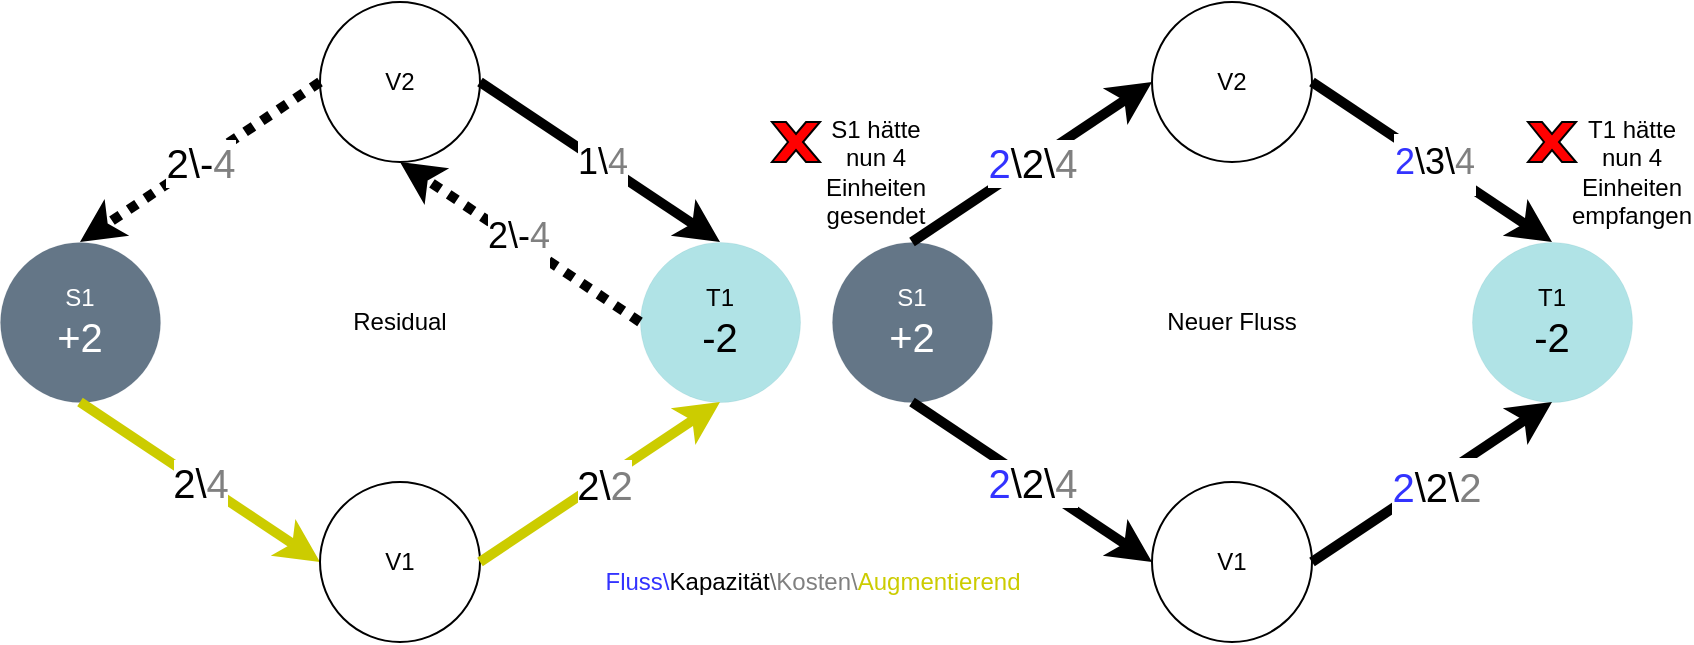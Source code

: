 <mxfile version="18.0.6" type="device"><diagram id="-SjUm3OalMksJXQ8pz4z" name="Page-1"><mxGraphModel dx="1182" dy="675" grid="1" gridSize="10" guides="1" tooltips="1" connect="1" arrows="1" fold="1" page="1" pageScale="1" pageWidth="827" pageHeight="1169" math="0" shadow="0"><root><mxCell id="0"/><mxCell id="1" parent="0"/><mxCell id="XBDaup20J-ym8FL4rAQo-17" value="V2" style="ellipse;whiteSpace=wrap;html=1;aspect=fixed;" vertex="1" parent="1"><mxGeometry x="590" y="10" width="80" height="80" as="geometry"/></mxCell><mxCell id="XBDaup20J-ym8FL4rAQo-18" value="&lt;div&gt;T1&lt;br&gt;&lt;/div&gt;&lt;div style=&quot;font-size: 20px;&quot;&gt;-&lt;font style=&quot;font-size: 20px;&quot;&gt;2&lt;/font&gt;&lt;br&gt;&lt;/div&gt;" style="ellipse;whiteSpace=wrap;html=1;aspect=fixed;strokeWidth=0;fillColor=#b0e3e6;strokeColor=#0e8088;" vertex="1" parent="1"><mxGeometry x="750" y="130" width="80" height="80" as="geometry"/></mxCell><mxCell id="XBDaup20J-ym8FL4rAQo-19" value="&lt;font color=&quot;#000000&quot;&gt;&lt;font color=&quot;#3333ff&quot;&gt;Fluss\&lt;/font&gt;Kapazität&lt;/font&gt;\&lt;font color=&quot;#808080&quot;&gt;Kosten\&lt;/font&gt;&lt;span style=&quot;color: rgb(204, 204, 0);&quot;&gt;Augmentierend&lt;/span&gt;" style="text;html=1;align=center;verticalAlign=middle;resizable=0;points=[];autosize=1;strokeColor=none;fillColor=none;fontColor=#666666;" vertex="1" parent="1"><mxGeometry x="310" y="290" width="220" height="20" as="geometry"/></mxCell><mxCell id="XBDaup20J-ym8FL4rAQo-20" value="&lt;div&gt;S1&lt;/div&gt;&lt;font style=&quot;font-size: 20px;&quot;&gt;+2&lt;/font&gt;" style="ellipse;whiteSpace=wrap;html=1;aspect=fixed;strokeWidth=0;fillColor=#647687;strokeColor=#314354;fontColor=#ffffff;" vertex="1" parent="1"><mxGeometry x="430" y="130" width="80" height="80" as="geometry"/></mxCell><mxCell id="XBDaup20J-ym8FL4rAQo-21" value="&lt;font color=&quot;#3333ff&quot;&gt;2&lt;/font&gt;\2\&lt;font color=&quot;#808080&quot;&gt;4&lt;/font&gt;" style="endArrow=classic;html=1;rounded=0;sketch=0;fontSize=20;strokeColor=default;strokeWidth=5;jumpStyle=none;entryX=0;entryY=0.5;entryDx=0;entryDy=0;exitX=0.5;exitY=0;exitDx=0;exitDy=0;" edge="1" parent="1" source="XBDaup20J-ym8FL4rAQo-20" target="XBDaup20J-ym8FL4rAQo-17"><mxGeometry width="50" height="50" relative="1" as="geometry"><mxPoint x="360" y="340" as="sourcePoint"/><mxPoint x="410" y="290" as="targetPoint"/></mxGeometry></mxCell><mxCell id="XBDaup20J-ym8FL4rAQo-22" value="&lt;font color=&quot;#3333ff&quot;&gt;2&lt;/font&gt;\2\&lt;font color=&quot;#808080&quot;&gt;4&lt;/font&gt;" style="endArrow=classic;html=1;rounded=0;sketch=0;fontSize=20;strokeColor=default;strokeWidth=5;jumpStyle=none;entryX=0;entryY=0.5;entryDx=0;entryDy=0;exitX=0.5;exitY=1;exitDx=0;exitDy=0;" edge="1" parent="1" source="XBDaup20J-ym8FL4rAQo-20" target="XBDaup20J-ym8FL4rAQo-23"><mxGeometry width="50" height="50" relative="1" as="geometry"><mxPoint x="540" y="410" as="sourcePoint"/><mxPoint x="590" y="360" as="targetPoint"/></mxGeometry></mxCell><mxCell id="XBDaup20J-ym8FL4rAQo-23" value="V1" style="ellipse;whiteSpace=wrap;html=1;aspect=fixed;strokeWidth=1;" vertex="1" parent="1"><mxGeometry x="590" y="250" width="80" height="80" as="geometry"/></mxCell><mxCell id="XBDaup20J-ym8FL4rAQo-24" value="&lt;p style=&quot;line-height: 0.2;&quot;&gt;&lt;br&gt;&lt;font style=&quot;font-family: Helvetica; font-size: 18px; font-style: normal; font-variant-ligatures: normal; font-variant-caps: normal; font-weight: 400; letter-spacing: normal; orphans: 2; text-align: center; text-indent: 0px; text-transform: none; widows: 2; word-spacing: 0px; -webkit-text-stroke-width: 0px; text-decoration-thickness: initial; text-decoration-style: initial; text-decoration-color: initial;&quot; color=&quot;#3333ff&quot;&gt;2&lt;/font&gt;&lt;span style=&quot;color: rgb(0, 0, 0); font-family: Helvetica; font-size: 18px; font-style: normal; font-variant-ligatures: normal; font-variant-caps: normal; font-weight: 400; letter-spacing: normal; orphans: 2; text-align: center; text-indent: 0px; text-transform: none; widows: 2; word-spacing: 0px; -webkit-text-stroke-width: 0px; background-color: rgb(255, 255, 255); text-decoration-thickness: initial; text-decoration-style: initial; text-decoration-color: initial; float: none; display: inline !important;&quot;&gt;\3\&lt;/span&gt;&lt;font style=&quot;font-family: Helvetica; font-size: 18px; font-style: normal; font-variant-ligatures: normal; font-variant-caps: normal; font-weight: 400; letter-spacing: normal; orphans: 2; text-align: center; text-indent: 0px; text-transform: none; widows: 2; word-spacing: 0px; -webkit-text-stroke-width: 0px; text-decoration-thickness: initial; text-decoration-style: initial; text-decoration-color: initial;&quot; color=&quot;#808080&quot;&gt;4&lt;/font&gt;&lt;br&gt;&lt;br&gt;&lt;/p&gt;" style="endArrow=classic;html=1;rounded=0;entryX=0.5;entryY=0;entryDx=0;entryDy=0;strokeWidth=5;exitX=1;exitY=0.5;exitDx=0;exitDy=0;" edge="1" parent="1" source="XBDaup20J-ym8FL4rAQo-17" target="XBDaup20J-ym8FL4rAQo-18"><mxGeometry x="0.016" width="50" height="50" relative="1" as="geometry"><mxPoint x="700" y="110" as="sourcePoint"/><mxPoint x="750" y="60" as="targetPoint"/><Array as="points"/><mxPoint as="offset"/></mxGeometry></mxCell><mxCell id="XBDaup20J-ym8FL4rAQo-25" value="&lt;p style=&quot;line-height: 0.2;&quot;&gt;&lt;br&gt;&lt;span style=&quot;font-family: Helvetica; font-size: 20px; font-style: normal; font-variant-ligatures: normal; font-variant-caps: normal; font-weight: 400; letter-spacing: normal; orphans: 2; text-align: center; text-indent: 0px; text-transform: none; widows: 2; word-spacing: 0px; -webkit-text-stroke-width: 0px; background-color: rgb(255, 255, 255); text-decoration-thickness: initial; text-decoration-style: initial; text-decoration-color: initial; float: none; display: inline !important;&quot;&gt;&lt;font color=&quot;#3333ff&quot;&gt;2&lt;/font&gt;&lt;/span&gt;&lt;span style=&quot;color: rgb(0, 0, 0); font-family: Helvetica; font-size: 20px; font-style: normal; font-variant-ligatures: normal; font-variant-caps: normal; font-weight: 400; letter-spacing: normal; orphans: 2; text-align: center; text-indent: 0px; text-transform: none; widows: 2; word-spacing: 0px; -webkit-text-stroke-width: 0px; background-color: rgb(255, 255, 255); text-decoration-thickness: initial; text-decoration-style: initial; text-decoration-color: initial; float: none; display: inline !important;&quot;&gt;\2\&lt;/span&gt;&lt;font style=&quot;font-family: Helvetica; font-size: 20px; font-style: normal; font-variant-ligatures: normal; font-variant-caps: normal; font-weight: 400; letter-spacing: normal; orphans: 2; text-align: center; text-indent: 0px; text-transform: none; widows: 2; word-spacing: 0px; -webkit-text-stroke-width: 0px; text-decoration-thickness: initial; text-decoration-style: initial; text-decoration-color: initial;&quot; color=&quot;#808080&quot;&gt;2&lt;/font&gt;&lt;br&gt;&lt;br&gt;&lt;/p&gt;" style="endArrow=classic;html=1;rounded=0;strokeWidth=5;exitX=1;exitY=0.5;exitDx=0;exitDy=0;entryX=0.5;entryY=1;entryDx=0;entryDy=0;" edge="1" parent="1" source="XBDaup20J-ym8FL4rAQo-23" target="XBDaup20J-ym8FL4rAQo-18"><mxGeometry x="-0.022" y="-4" width="50" height="50" relative="1" as="geometry"><mxPoint x="700" y="120" as="sourcePoint"/><mxPoint x="750" y="70" as="targetPoint"/><mxPoint x="1" as="offset"/></mxGeometry></mxCell><mxCell id="XBDaup20J-ym8FL4rAQo-26" value="V2" style="ellipse;whiteSpace=wrap;html=1;aspect=fixed;" vertex="1" parent="1"><mxGeometry x="174" y="10" width="80" height="80" as="geometry"/></mxCell><mxCell id="XBDaup20J-ym8FL4rAQo-27" value="&lt;div&gt;T1&lt;br&gt;&lt;/div&gt;&lt;div style=&quot;font-size: 20px;&quot;&gt;-&lt;font style=&quot;font-size: 20px;&quot;&gt;2&lt;/font&gt;&lt;br&gt;&lt;/div&gt;" style="ellipse;whiteSpace=wrap;html=1;aspect=fixed;strokeWidth=0;fillColor=#b0e3e6;strokeColor=#0e8088;" vertex="1" parent="1"><mxGeometry x="334" y="130" width="80" height="80" as="geometry"/></mxCell><mxCell id="XBDaup20J-ym8FL4rAQo-28" value="&lt;div&gt;S1&lt;/div&gt;&lt;font style=&quot;font-size: 20px;&quot;&gt;+2&lt;/font&gt;" style="ellipse;whiteSpace=wrap;html=1;aspect=fixed;strokeWidth=0;fillColor=#647687;strokeColor=#314354;fontColor=#ffffff;" vertex="1" parent="1"><mxGeometry x="14" y="130" width="80" height="80" as="geometry"/></mxCell><mxCell id="XBDaup20J-ym8FL4rAQo-29" value="2\-&lt;font color=&quot;#808080&quot;&gt;4&lt;/font&gt;" style="endArrow=classic;html=1;rounded=0;sketch=0;fontSize=20;strokeColor=default;strokeWidth=5;jumpStyle=none;entryX=0.5;entryY=0;entryDx=0;entryDy=0;exitX=0;exitY=0.5;exitDx=0;exitDy=0;dashed=1;dashPattern=1 1;" edge="1" parent="1" source="XBDaup20J-ym8FL4rAQo-26" target="XBDaup20J-ym8FL4rAQo-28"><mxGeometry width="50" height="50" relative="1" as="geometry"><mxPoint x="194" y="160" as="sourcePoint"/><mxPoint x="124" y="30" as="targetPoint"/></mxGeometry></mxCell><mxCell id="XBDaup20J-ym8FL4rAQo-30" value="2\&lt;font color=&quot;#808080&quot;&gt;4&lt;/font&gt;" style="endArrow=classic;html=1;rounded=0;sketch=0;fontSize=20;strokeColor=#CCCC00;strokeWidth=5;jumpStyle=none;entryX=0;entryY=0.5;entryDx=0;entryDy=0;exitX=0.5;exitY=1;exitDx=0;exitDy=0;" edge="1" parent="1" source="XBDaup20J-ym8FL4rAQo-28" target="XBDaup20J-ym8FL4rAQo-31"><mxGeometry width="50" height="50" relative="1" as="geometry"><mxPoint x="124" y="410" as="sourcePoint"/><mxPoint x="174" y="360" as="targetPoint"/></mxGeometry></mxCell><mxCell id="XBDaup20J-ym8FL4rAQo-31" value="V1" style="ellipse;whiteSpace=wrap;html=1;aspect=fixed;strokeWidth=1;" vertex="1" parent="1"><mxGeometry x="174" y="250" width="80" height="80" as="geometry"/></mxCell><mxCell id="XBDaup20J-ym8FL4rAQo-32" value="&lt;p style=&quot;line-height: 0.2;&quot;&gt;&lt;br&gt;&lt;span style=&quot;color: rgb(0, 0, 0); font-family: Helvetica; font-size: 18px; font-style: normal; font-variant-ligatures: normal; font-variant-caps: normal; font-weight: 400; letter-spacing: normal; orphans: 2; text-align: center; text-indent: 0px; text-transform: none; widows: 2; word-spacing: 0px; -webkit-text-stroke-width: 0px; background-color: rgb(255, 255, 255); text-decoration-thickness: initial; text-decoration-style: initial; text-decoration-color: initial; float: none; display: inline !important;&quot;&gt;1\&lt;/span&gt;&lt;font style=&quot;font-family: Helvetica; font-size: 18px; font-style: normal; font-variant-ligatures: normal; font-variant-caps: normal; font-weight: 400; letter-spacing: normal; orphans: 2; text-align: center; text-indent: 0px; text-transform: none; widows: 2; word-spacing: 0px; -webkit-text-stroke-width: 0px; text-decoration-thickness: initial; text-decoration-style: initial; text-decoration-color: initial;&quot; color=&quot;#808080&quot;&gt;4&lt;/font&gt;&lt;br&gt;&lt;br&gt;&lt;/p&gt;" style="endArrow=classic;html=1;rounded=0;entryX=0.5;entryY=0;entryDx=0;entryDy=0;strokeWidth=5;exitX=1;exitY=0.5;exitDx=0;exitDy=0;" edge="1" parent="1" source="XBDaup20J-ym8FL4rAQo-26" target="XBDaup20J-ym8FL4rAQo-27"><mxGeometry x="0.016" width="50" height="50" relative="1" as="geometry"><mxPoint x="284" y="110" as="sourcePoint"/><mxPoint x="334" y="60" as="targetPoint"/><Array as="points"/><mxPoint as="offset"/></mxGeometry></mxCell><mxCell id="XBDaup20J-ym8FL4rAQo-33" value="&lt;p style=&quot;line-height: 0.2;&quot;&gt;&lt;span style=&quot;color: rgb(0, 0, 0); font-family: Helvetica; font-size: 20px; font-style: normal; font-variant-ligatures: normal; font-variant-caps: normal; font-weight: 400; letter-spacing: normal; orphans: 2; text-align: center; text-indent: 0px; text-transform: none; widows: 2; word-spacing: 0px; -webkit-text-stroke-width: 0px; background-color: rgb(255, 255, 255); text-decoration-thickness: initial; text-decoration-style: initial; text-decoration-color: initial; float: none; display: inline !important;&quot;&gt;2\&lt;/span&gt;&lt;font style=&quot;font-family: Helvetica; font-size: 20px; font-style: normal; font-variant-ligatures: normal; font-variant-caps: normal; font-weight: 400; letter-spacing: normal; orphans: 2; text-align: center; text-indent: 0px; text-transform: none; widows: 2; word-spacing: 0px; -webkit-text-stroke-width: 0px; text-decoration-thickness: initial; text-decoration-style: initial; text-decoration-color: initial;&quot; color=&quot;#808080&quot;&gt;2&lt;/font&gt;&lt;br&gt;&lt;br&gt;&lt;/p&gt;" style="endArrow=classic;html=1;rounded=0;strokeWidth=5;exitX=1;exitY=0.5;exitDx=0;exitDy=0;entryX=0.5;entryY=1;entryDx=0;entryDy=0;strokeColor=#CCCC00;" edge="1" parent="1" source="XBDaup20J-ym8FL4rAQo-31" target="XBDaup20J-ym8FL4rAQo-27"><mxGeometry x="-0.022" y="-4" width="50" height="50" relative="1" as="geometry"><mxPoint x="284" y="120" as="sourcePoint"/><mxPoint x="334" y="70" as="targetPoint"/><mxPoint x="1" as="offset"/></mxGeometry></mxCell><mxCell id="XBDaup20J-ym8FL4rAQo-34" value="&lt;p style=&quot;line-height: 0.2;&quot;&gt;&lt;span style=&quot;color: rgb(0, 0, 0); font-family: Helvetica; font-size: 18px; font-style: normal; font-variant-ligatures: normal; font-variant-caps: normal; font-weight: 400; letter-spacing: normal; orphans: 2; text-align: center; text-indent: 0px; text-transform: none; widows: 2; word-spacing: 0px; -webkit-text-stroke-width: 0px; background-color: rgb(255, 255, 255); text-decoration-thickness: initial; text-decoration-style: initial; text-decoration-color: initial; float: none; display: inline !important;&quot;&gt;2\-&lt;/span&gt;&lt;font style=&quot;font-family: Helvetica; font-size: 18px; font-style: normal; font-variant-ligatures: normal; font-variant-caps: normal; font-weight: 400; letter-spacing: normal; orphans: 2; text-align: center; text-indent: 0px; text-transform: none; widows: 2; word-spacing: 0px; -webkit-text-stroke-width: 0px; text-decoration-thickness: initial; text-decoration-style: initial; text-decoration-color: initial;&quot; color=&quot;#808080&quot;&gt;4&lt;/font&gt;&lt;br&gt;&lt;br&gt;&lt;/p&gt;" style="endArrow=classic;html=1;rounded=0;entryX=0.5;entryY=1;entryDx=0;entryDy=0;strokeWidth=5;exitX=0;exitY=0.5;exitDx=0;exitDy=0;dashed=1;dashPattern=1 1;" edge="1" parent="1" source="XBDaup20J-ym8FL4rAQo-27" target="XBDaup20J-ym8FL4rAQo-26"><mxGeometry x="0.016" width="50" height="50" relative="1" as="geometry"><mxPoint x="164" y="120" as="sourcePoint"/><mxPoint x="284" y="200" as="targetPoint"/><Array as="points"/><mxPoint as="offset"/></mxGeometry></mxCell><mxCell id="XBDaup20J-ym8FL4rAQo-35" value="Residual" style="text;html=1;strokeColor=none;fillColor=none;align=center;verticalAlign=middle;whiteSpace=wrap;rounded=0;" vertex="1" parent="1"><mxGeometry x="184" y="155" width="60" height="30" as="geometry"/></mxCell><mxCell id="XBDaup20J-ym8FL4rAQo-36" value="Neuer Fluss" style="text;html=1;strokeColor=none;fillColor=none;align=center;verticalAlign=middle;whiteSpace=wrap;rounded=0;" vertex="1" parent="1"><mxGeometry x="580" y="155" width="100" height="30" as="geometry"/></mxCell><mxCell id="XBDaup20J-ym8FL4rAQo-37" value="" style="verticalLabelPosition=bottom;verticalAlign=top;html=1;shape=mxgraph.basic.x;fillColor=#FF0000;" vertex="1" parent="1"><mxGeometry x="778" y="70" width="24" height="20" as="geometry"/></mxCell><mxCell id="XBDaup20J-ym8FL4rAQo-39" value="T1 hätte nun 4 Einheiten empfangen" style="text;html=1;strokeColor=none;fillColor=none;align=center;verticalAlign=middle;whiteSpace=wrap;rounded=0;" vertex="1" parent="1"><mxGeometry x="800" y="80" width="60" height="30" as="geometry"/></mxCell><mxCell id="XBDaup20J-ym8FL4rAQo-41" value="" style="verticalLabelPosition=bottom;verticalAlign=top;html=1;shape=mxgraph.basic.x;fillColor=#FF0000;" vertex="1" parent="1"><mxGeometry x="400" y="70" width="24" height="20" as="geometry"/></mxCell><mxCell id="XBDaup20J-ym8FL4rAQo-42" value="S1 hätte nun 4 Einheiten gesendet" style="text;html=1;strokeColor=none;fillColor=none;align=center;verticalAlign=middle;whiteSpace=wrap;rounded=0;" vertex="1" parent="1"><mxGeometry x="422" y="80" width="60" height="30" as="geometry"/></mxCell></root></mxGraphModel></diagram></mxfile>